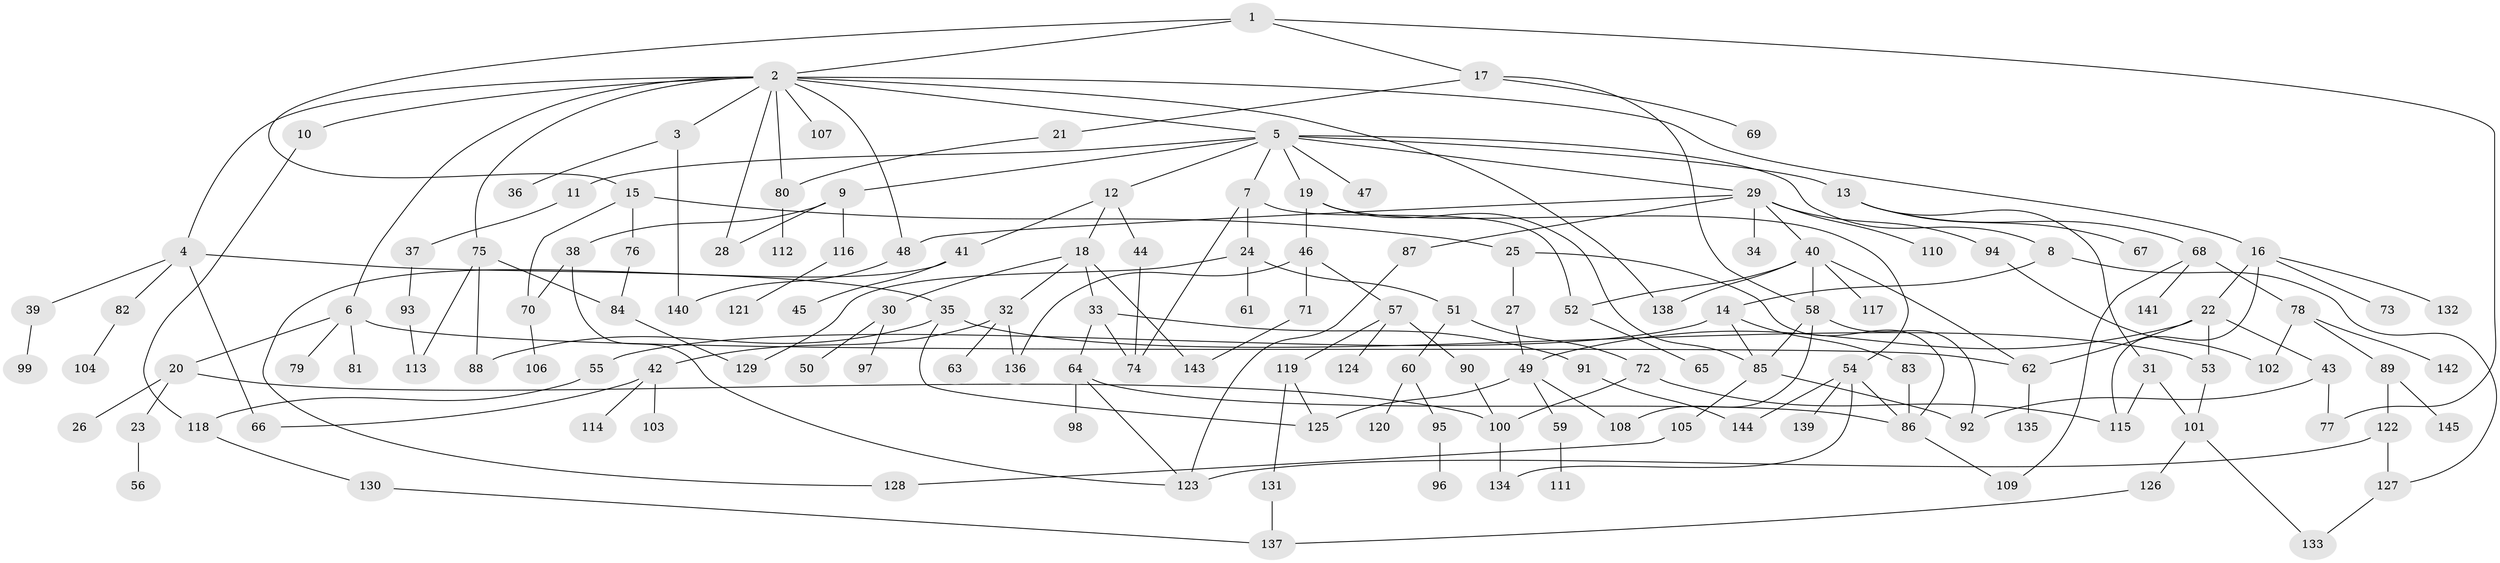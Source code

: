 // coarse degree distribution, {8: 0.09090909090909091, 9: 0.022727272727272728, 7: 0.022727272727272728, 3: 0.18181818181818182, 5: 0.18181818181818182, 11: 0.022727272727272728, 2: 0.18181818181818182, 6: 0.022727272727272728, 1: 0.1590909090909091, 4: 0.11363636363636363}
// Generated by graph-tools (version 1.1) at 2025/49/03/04/25 22:49:04]
// undirected, 145 vertices, 194 edges
graph export_dot {
  node [color=gray90,style=filled];
  1;
  2;
  3;
  4;
  5;
  6;
  7;
  8;
  9;
  10;
  11;
  12;
  13;
  14;
  15;
  16;
  17;
  18;
  19;
  20;
  21;
  22;
  23;
  24;
  25;
  26;
  27;
  28;
  29;
  30;
  31;
  32;
  33;
  34;
  35;
  36;
  37;
  38;
  39;
  40;
  41;
  42;
  43;
  44;
  45;
  46;
  47;
  48;
  49;
  50;
  51;
  52;
  53;
  54;
  55;
  56;
  57;
  58;
  59;
  60;
  61;
  62;
  63;
  64;
  65;
  66;
  67;
  68;
  69;
  70;
  71;
  72;
  73;
  74;
  75;
  76;
  77;
  78;
  79;
  80;
  81;
  82;
  83;
  84;
  85;
  86;
  87;
  88;
  89;
  90;
  91;
  92;
  93;
  94;
  95;
  96;
  97;
  98;
  99;
  100;
  101;
  102;
  103;
  104;
  105;
  106;
  107;
  108;
  109;
  110;
  111;
  112;
  113;
  114;
  115;
  116;
  117;
  118;
  119;
  120;
  121;
  122;
  123;
  124;
  125;
  126;
  127;
  128;
  129;
  130;
  131;
  132;
  133;
  134;
  135;
  136;
  137;
  138;
  139;
  140;
  141;
  142;
  143;
  144;
  145;
  1 -- 2;
  1 -- 15;
  1 -- 17;
  1 -- 77;
  2 -- 3;
  2 -- 4;
  2 -- 5;
  2 -- 6;
  2 -- 10;
  2 -- 16;
  2 -- 28;
  2 -- 75;
  2 -- 107;
  2 -- 80;
  2 -- 48;
  2 -- 138;
  3 -- 36;
  3 -- 140;
  4 -- 35;
  4 -- 39;
  4 -- 66;
  4 -- 82;
  5 -- 7;
  5 -- 8;
  5 -- 9;
  5 -- 11;
  5 -- 12;
  5 -- 13;
  5 -- 19;
  5 -- 29;
  5 -- 47;
  6 -- 20;
  6 -- 79;
  6 -- 81;
  6 -- 62;
  7 -- 24;
  7 -- 52;
  7 -- 74;
  8 -- 14;
  8 -- 127;
  9 -- 38;
  9 -- 116;
  9 -- 28;
  10 -- 118;
  11 -- 37;
  12 -- 18;
  12 -- 41;
  12 -- 44;
  13 -- 31;
  13 -- 67;
  13 -- 68;
  14 -- 55;
  14 -- 83;
  14 -- 85;
  15 -- 25;
  15 -- 70;
  15 -- 76;
  16 -- 22;
  16 -- 73;
  16 -- 132;
  16 -- 115;
  17 -- 21;
  17 -- 69;
  17 -- 58;
  18 -- 30;
  18 -- 32;
  18 -- 33;
  18 -- 143;
  19 -- 46;
  19 -- 54;
  19 -- 85;
  20 -- 23;
  20 -- 26;
  20 -- 100;
  21 -- 80;
  22 -- 43;
  22 -- 62;
  22 -- 49;
  22 -- 53;
  23 -- 56;
  24 -- 51;
  24 -- 61;
  24 -- 129;
  25 -- 27;
  25 -- 86;
  27 -- 49;
  29 -- 34;
  29 -- 40;
  29 -- 48;
  29 -- 87;
  29 -- 94;
  29 -- 110;
  30 -- 50;
  30 -- 97;
  31 -- 115;
  31 -- 101;
  32 -- 42;
  32 -- 63;
  32 -- 136;
  33 -- 64;
  33 -- 91;
  33 -- 74;
  35 -- 53;
  35 -- 88;
  35 -- 125;
  37 -- 93;
  38 -- 123;
  38 -- 70;
  39 -- 99;
  40 -- 58;
  40 -- 117;
  40 -- 138;
  40 -- 62;
  40 -- 52;
  41 -- 45;
  41 -- 128;
  42 -- 103;
  42 -- 114;
  42 -- 66;
  43 -- 92;
  43 -- 77;
  44 -- 74;
  46 -- 57;
  46 -- 71;
  46 -- 136;
  48 -- 140;
  49 -- 59;
  49 -- 108;
  49 -- 125;
  51 -- 60;
  51 -- 72;
  52 -- 65;
  53 -- 101;
  54 -- 134;
  54 -- 139;
  54 -- 144;
  54 -- 86;
  55 -- 118;
  57 -- 90;
  57 -- 119;
  57 -- 124;
  58 -- 108;
  58 -- 85;
  58 -- 92;
  59 -- 111;
  60 -- 95;
  60 -- 120;
  62 -- 135;
  64 -- 98;
  64 -- 123;
  64 -- 86;
  68 -- 78;
  68 -- 141;
  68 -- 109;
  70 -- 106;
  71 -- 143;
  72 -- 100;
  72 -- 115;
  75 -- 88;
  75 -- 113;
  75 -- 84;
  76 -- 84;
  78 -- 89;
  78 -- 142;
  78 -- 102;
  80 -- 112;
  82 -- 104;
  83 -- 86;
  84 -- 129;
  85 -- 105;
  85 -- 92;
  86 -- 109;
  87 -- 123;
  89 -- 122;
  89 -- 145;
  90 -- 100;
  91 -- 144;
  93 -- 113;
  94 -- 102;
  95 -- 96;
  100 -- 134;
  101 -- 126;
  101 -- 133;
  105 -- 128;
  116 -- 121;
  118 -- 130;
  119 -- 125;
  119 -- 131;
  122 -- 127;
  122 -- 123;
  126 -- 137;
  127 -- 133;
  130 -- 137;
  131 -- 137;
}
